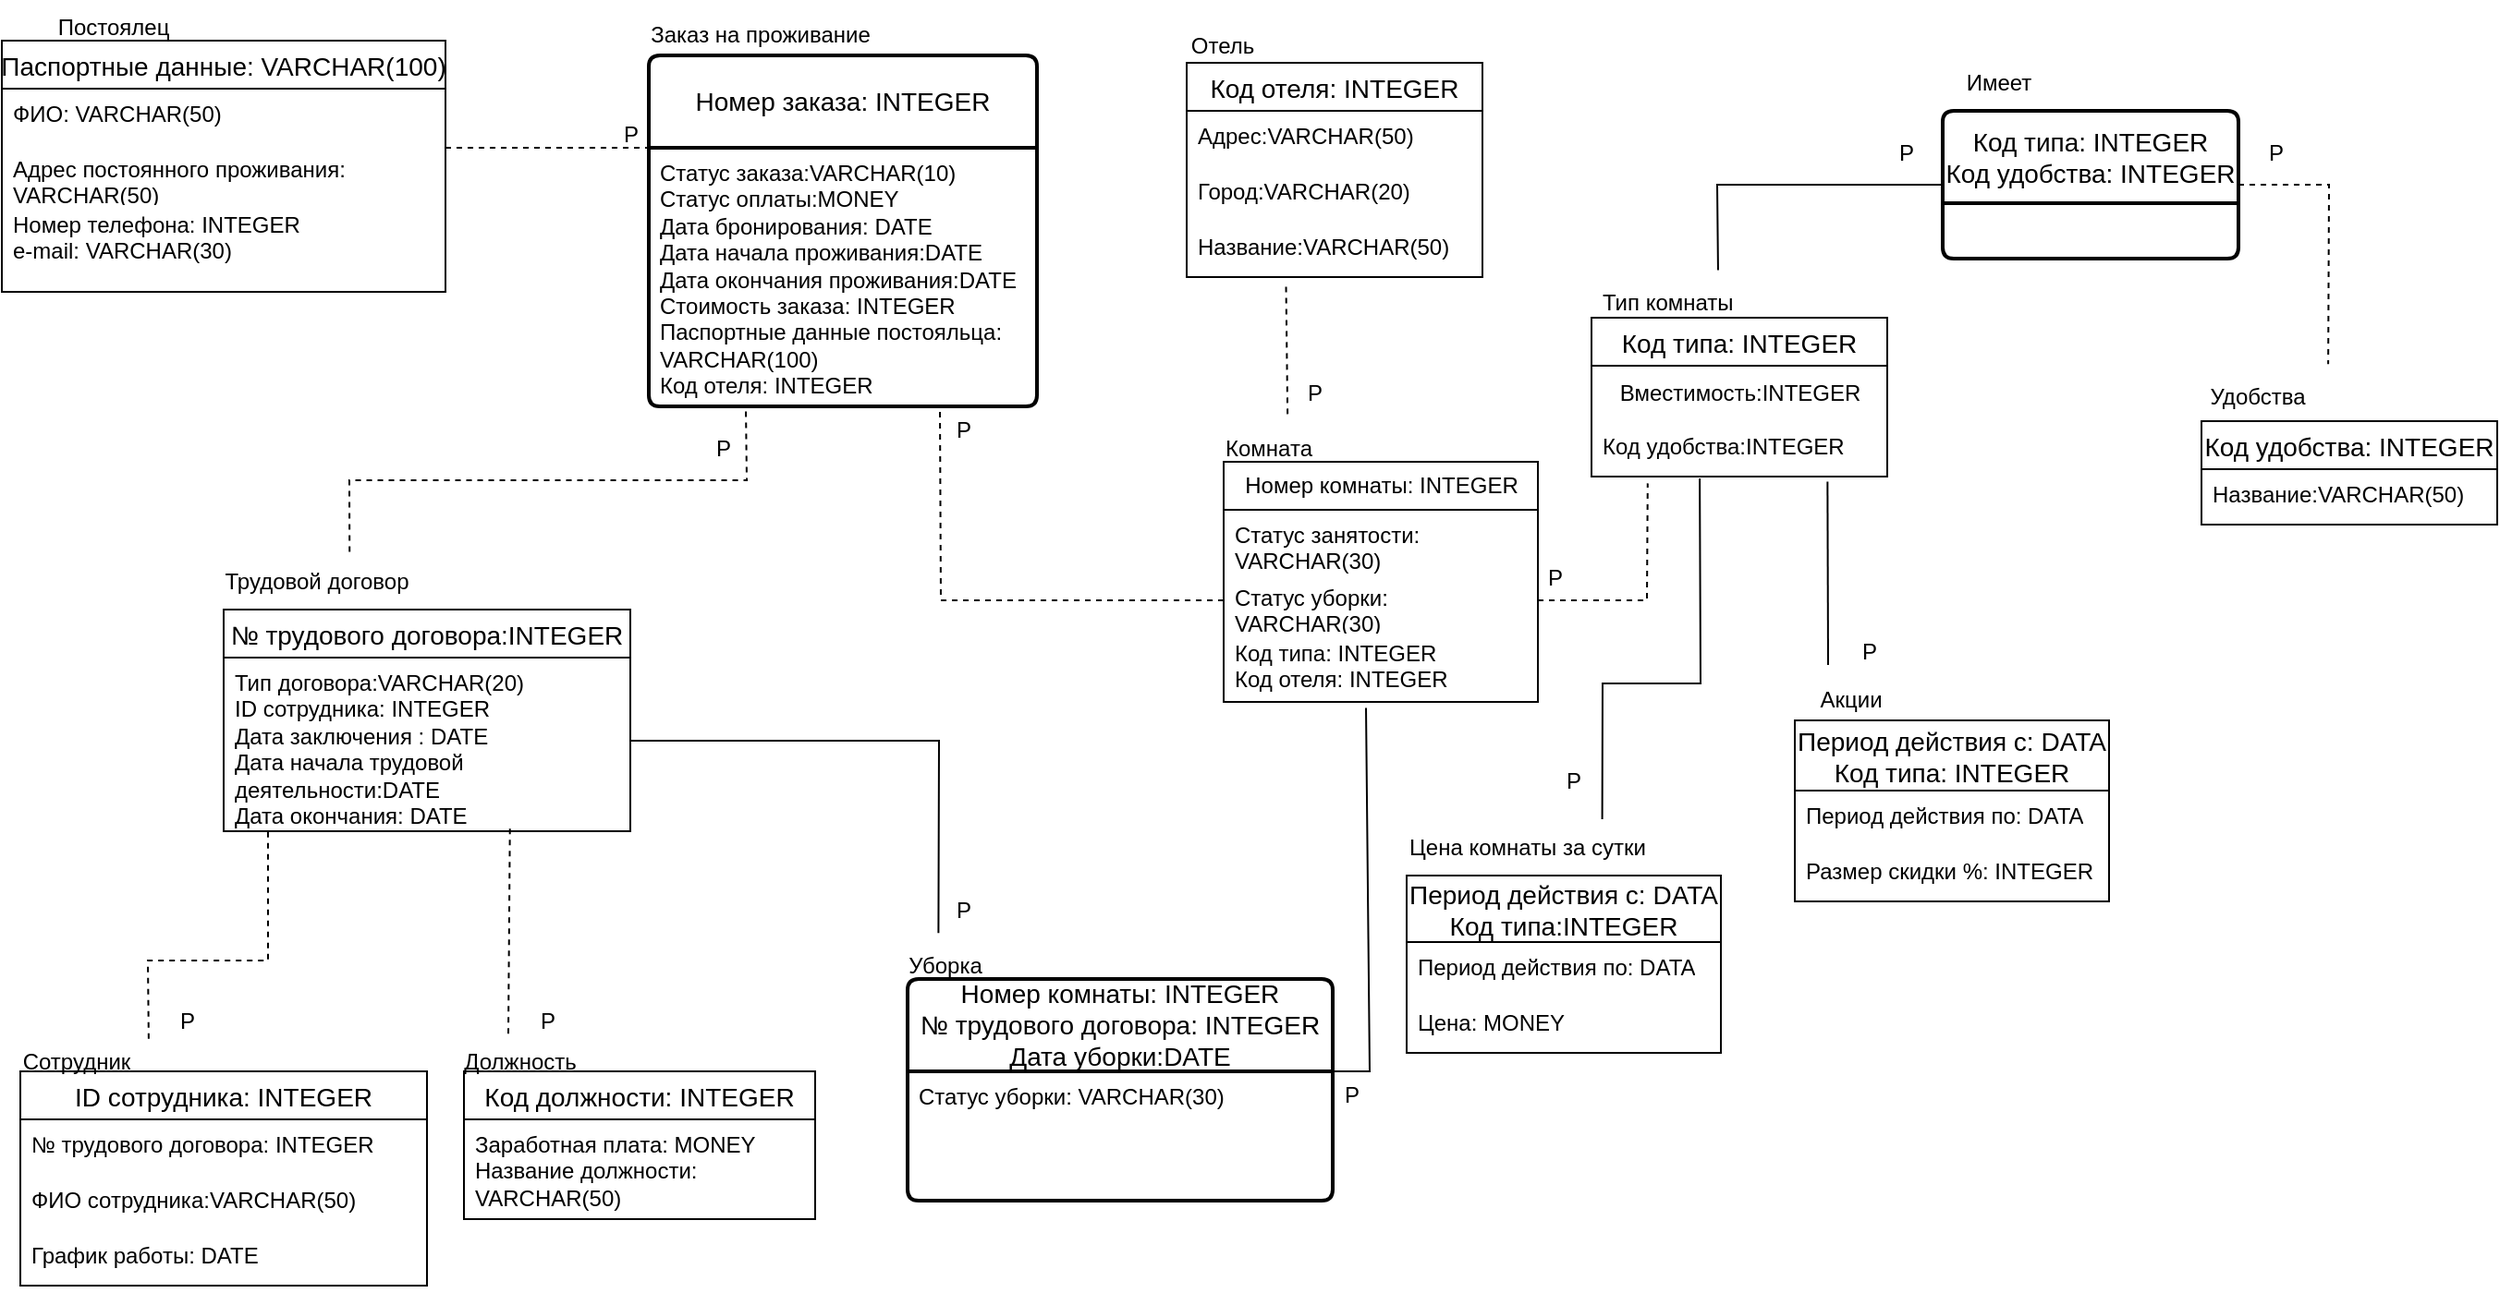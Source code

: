 <mxfile version="21.2.9" type="device">
  <diagram id="R2lEEEUBdFMjLlhIrx00" name="Page-1">
    <mxGraphModel dx="1360" dy="383" grid="1" gridSize="10" guides="1" tooltips="1" connect="1" arrows="1" fold="1" page="1" pageScale="1" pageWidth="850" pageHeight="1100" math="0" shadow="0" extFonts="Permanent Marker^https://fonts.googleapis.com/css?family=Permanent+Marker">
      <root>
        <mxCell id="0" />
        <mxCell id="1" parent="0" />
        <mxCell id="gey9uSk7gB1mmRgLc3oB-6" value="Паспортные данные: VARCHAR(100)" style="swimlane;fontStyle=0;childLayout=stackLayout;horizontal=1;startSize=26;horizontalStack=0;resizeParent=1;resizeParentMax=0;resizeLast=0;collapsible=1;marginBottom=0;align=center;fontSize=14;" parent="1" vertex="1">
          <mxGeometry x="-840" y="62" width="240" height="136" as="geometry" />
        </mxCell>
        <mxCell id="gey9uSk7gB1mmRgLc3oB-7" value="ФИО: VARCHAR(50)" style="text;strokeColor=none;fillColor=none;spacingLeft=4;spacingRight=4;overflow=hidden;rotatable=0;points=[[0,0.5],[1,0.5]];portConstraint=eastwest;fontSize=12;whiteSpace=wrap;html=1;" parent="gey9uSk7gB1mmRgLc3oB-6" vertex="1">
          <mxGeometry y="26" width="240" height="30" as="geometry" />
        </mxCell>
        <mxCell id="gey9uSk7gB1mmRgLc3oB-8" value="Адрес постоянного проживания: VARCHAR(50)" style="text;strokeColor=none;fillColor=none;spacingLeft=4;spacingRight=4;overflow=hidden;rotatable=0;points=[[0,0.5],[1,0.5]];portConstraint=eastwest;fontSize=12;whiteSpace=wrap;html=1;" parent="gey9uSk7gB1mmRgLc3oB-6" vertex="1">
          <mxGeometry y="56" width="240" height="30" as="geometry" />
        </mxCell>
        <mxCell id="gey9uSk7gB1mmRgLc3oB-9" value="Номер телефона: INTEGER&lt;br&gt;e-mail: VARCHAR(30)" style="text;strokeColor=none;fillColor=none;spacingLeft=4;spacingRight=4;overflow=hidden;rotatable=0;points=[[0,0.5],[1,0.5]];portConstraint=eastwest;fontSize=12;whiteSpace=wrap;html=1;" parent="gey9uSk7gB1mmRgLc3oB-6" vertex="1">
          <mxGeometry y="86" width="240" height="50" as="geometry" />
        </mxCell>
        <mxCell id="gey9uSk7gB1mmRgLc3oB-10" value="Постоялец" style="text;html=1;align=center;verticalAlign=middle;resizable=0;points=[];autosize=1;strokeColor=none;fillColor=none;" parent="1" vertex="1">
          <mxGeometry x="-820" y="40" width="80" height="30" as="geometry" />
        </mxCell>
        <mxCell id="gey9uSk7gB1mmRgLc3oB-11" value="Код отеля: INTEGER" style="swimlane;fontStyle=0;childLayout=stackLayout;horizontal=1;startSize=26;horizontalStack=0;resizeParent=1;resizeParentMax=0;resizeLast=0;collapsible=1;marginBottom=0;align=center;fontSize=14;" parent="1" vertex="1">
          <mxGeometry x="-199" y="74" width="160" height="116" as="geometry" />
        </mxCell>
        <mxCell id="gey9uSk7gB1mmRgLc3oB-12" value="Адрес:VARCHAR(50)" style="text;strokeColor=none;fillColor=none;spacingLeft=4;spacingRight=4;overflow=hidden;rotatable=0;points=[[0,0.5],[1,0.5]];portConstraint=eastwest;fontSize=12;whiteSpace=wrap;html=1;" parent="gey9uSk7gB1mmRgLc3oB-11" vertex="1">
          <mxGeometry y="26" width="160" height="30" as="geometry" />
        </mxCell>
        <mxCell id="gey9uSk7gB1mmRgLc3oB-13" value="Город:VARCHAR(20)" style="text;strokeColor=none;fillColor=none;spacingLeft=4;spacingRight=4;overflow=hidden;rotatable=0;points=[[0,0.5],[1,0.5]];portConstraint=eastwest;fontSize=12;whiteSpace=wrap;html=1;" parent="gey9uSk7gB1mmRgLc3oB-11" vertex="1">
          <mxGeometry y="56" width="160" height="30" as="geometry" />
        </mxCell>
        <mxCell id="gey9uSk7gB1mmRgLc3oB-14" value="Название:VARCHAR(50)" style="text;strokeColor=none;fillColor=none;spacingLeft=4;spacingRight=4;overflow=hidden;rotatable=0;points=[[0,0.5],[1,0.5]];portConstraint=eastwest;fontSize=12;whiteSpace=wrap;html=1;" parent="gey9uSk7gB1mmRgLc3oB-11" vertex="1">
          <mxGeometry y="86" width="160" height="30" as="geometry" />
        </mxCell>
        <mxCell id="gey9uSk7gB1mmRgLc3oB-15" value="Номер заказа: INTEGER" style="swimlane;childLayout=stackLayout;horizontal=1;startSize=50;horizontalStack=0;rounded=1;fontSize=14;fontStyle=0;strokeWidth=2;resizeParent=0;resizeLast=1;shadow=0;dashed=0;align=center;arcSize=4;whiteSpace=wrap;html=1;" parent="1" vertex="1">
          <mxGeometry x="-490" y="70" width="210" height="190" as="geometry" />
        </mxCell>
        <mxCell id="gey9uSk7gB1mmRgLc3oB-16" value="Статус заказа:VARCHAR(10)&lt;br&gt;Статус оплаты:MONEY&lt;br&gt;Дата бронирования: DATE&lt;br&gt;Дата начала проживания:DATE&lt;br&gt;Дата окончания проживания:DATE&lt;br&gt;Стоимость заказа: INTEGER&lt;br&gt;Паспортные данные постояльца:&lt;br&gt;VARCHAR(100)&lt;br&gt;Код отеля: INTEGER" style="align=left;strokeColor=none;fillColor=none;spacingLeft=4;fontSize=12;verticalAlign=top;resizable=0;rotatable=0;part=1;html=1;" parent="gey9uSk7gB1mmRgLc3oB-15" vertex="1">
          <mxGeometry y="50" width="210" height="140" as="geometry" />
        </mxCell>
        <mxCell id="gey9uSk7gB1mmRgLc3oB-17" value="Заказ на проживание" style="text;html=1;align=center;verticalAlign=middle;resizable=0;points=[];autosize=1;strokeColor=none;fillColor=none;" parent="1" vertex="1">
          <mxGeometry x="-500" y="44" width="140" height="30" as="geometry" />
        </mxCell>
        <mxCell id="gey9uSk7gB1mmRgLc3oB-18" value="Отель" style="text;html=1;align=center;verticalAlign=middle;resizable=0;points=[];autosize=1;strokeColor=none;fillColor=none;" parent="1" vertex="1">
          <mxGeometry x="-210" y="50" width="60" height="30" as="geometry" />
        </mxCell>
        <mxCell id="gey9uSk7gB1mmRgLc3oB-19" value="№ трудового договора:INTEGER" style="swimlane;fontStyle=0;childLayout=stackLayout;horizontal=1;startSize=26;horizontalStack=0;resizeParent=1;resizeParentMax=0;resizeLast=0;collapsible=1;marginBottom=0;align=center;fontSize=14;" parent="1" vertex="1">
          <mxGeometry x="-720" y="370" width="220" height="120" as="geometry" />
        </mxCell>
        <mxCell id="gey9uSk7gB1mmRgLc3oB-20" value="Тип договора:VARCHAR(20)&lt;br&gt;ID сотрудника:&amp;nbsp;INTEGER&lt;br&gt;Дата заключения : DATE&lt;br&gt;Дата начала трудовой деятельности:DATE&lt;br&gt;Дата окончания: DATE" style="text;strokeColor=none;fillColor=none;spacingLeft=4;spacingRight=4;overflow=hidden;rotatable=0;points=[[0,0.5],[1,0.5]];portConstraint=eastwest;fontSize=12;whiteSpace=wrap;html=1;" parent="gey9uSk7gB1mmRgLc3oB-19" vertex="1">
          <mxGeometry y="26" width="220" height="94" as="geometry" />
        </mxCell>
        <mxCell id="gey9uSk7gB1mmRgLc3oB-23" value="Трудовой договор" style="text;html=1;align=center;verticalAlign=middle;resizable=0;points=[];autosize=1;strokeColor=none;fillColor=none;" parent="1" vertex="1">
          <mxGeometry x="-730" y="340" width="120" height="30" as="geometry" />
        </mxCell>
        <mxCell id="gey9uSk7gB1mmRgLc3oB-24" value="Номер комнаты: INTEGER&lt;br&gt;№ трудового договора: INTEGER&lt;br&gt;Дата уборки:DATE" style="swimlane;childLayout=stackLayout;horizontal=1;startSize=50;horizontalStack=0;rounded=1;fontSize=14;fontStyle=0;strokeWidth=2;resizeParent=0;resizeLast=1;shadow=0;dashed=0;align=center;arcSize=4;whiteSpace=wrap;html=1;" parent="1" vertex="1">
          <mxGeometry x="-350" y="570" width="230" height="120" as="geometry" />
        </mxCell>
        <mxCell id="gey9uSk7gB1mmRgLc3oB-25" value="Статус уборки:&amp;nbsp;VARCHAR(30)" style="align=left;strokeColor=none;fillColor=none;spacingLeft=4;fontSize=12;verticalAlign=top;resizable=0;rotatable=0;part=1;html=1;" parent="gey9uSk7gB1mmRgLc3oB-24" vertex="1">
          <mxGeometry y="50" width="230" height="70" as="geometry" />
        </mxCell>
        <mxCell id="gey9uSk7gB1mmRgLc3oB-26" value="Уборка" style="text;html=1;align=center;verticalAlign=middle;resizable=0;points=[];autosize=1;strokeColor=none;fillColor=none;" parent="1" vertex="1">
          <mxGeometry x="-360" y="548" width="60" height="30" as="geometry" />
        </mxCell>
        <mxCell id="gey9uSk7gB1mmRgLc3oB-27" value="Номер комнаты: INTEGER" style="swimlane;fontStyle=0;childLayout=stackLayout;horizontal=1;startSize=26;fillColor=none;horizontalStack=0;resizeParent=1;resizeParentMax=0;resizeLast=0;collapsible=1;marginBottom=0;html=1;" parent="1" vertex="1">
          <mxGeometry x="-179" y="290" width="170" height="130" as="geometry" />
        </mxCell>
        <mxCell id="gey9uSk7gB1mmRgLc3oB-28" value="Статус занятости: VARCHAR(30)" style="text;strokeColor=none;fillColor=none;align=left;verticalAlign=top;spacingLeft=4;spacingRight=4;overflow=hidden;rotatable=0;points=[[0,0.5],[1,0.5]];portConstraint=eastwest;whiteSpace=wrap;html=1;" parent="gey9uSk7gB1mmRgLc3oB-27" vertex="1">
          <mxGeometry y="26" width="170" height="34" as="geometry" />
        </mxCell>
        <mxCell id="gey9uSk7gB1mmRgLc3oB-29" value="Статус уборки: VARCHAR(30)" style="text;strokeColor=none;fillColor=none;align=left;verticalAlign=top;spacingLeft=4;spacingRight=4;overflow=hidden;rotatable=0;points=[[0,0.5],[1,0.5]];portConstraint=eastwest;whiteSpace=wrap;html=1;" parent="gey9uSk7gB1mmRgLc3oB-27" vertex="1">
          <mxGeometry y="60" width="170" height="30" as="geometry" />
        </mxCell>
        <mxCell id="gey9uSk7gB1mmRgLc3oB-30" value="Код типа: INTEGER&lt;br&gt;Код отеля: INTEGER" style="text;strokeColor=none;fillColor=none;align=left;verticalAlign=top;spacingLeft=4;spacingRight=4;overflow=hidden;rotatable=0;points=[[0,0.5],[1,0.5]];portConstraint=eastwest;whiteSpace=wrap;html=1;" parent="gey9uSk7gB1mmRgLc3oB-27" vertex="1">
          <mxGeometry y="90" width="170" height="40" as="geometry" />
        </mxCell>
        <mxCell id="gey9uSk7gB1mmRgLc3oB-31" value="Комната" style="text;html=1;align=center;verticalAlign=middle;resizable=0;points=[];autosize=1;strokeColor=none;fillColor=none;" parent="1" vertex="1">
          <mxGeometry x="-190" y="268" width="70" height="30" as="geometry" />
        </mxCell>
        <mxCell id="gey9uSk7gB1mmRgLc3oB-43" value="" style="endArrow=none;html=1;rounded=0;exitX=1;exitY=0;exitDx=0;exitDy=0;entryX=0.453;entryY=1.082;entryDx=0;entryDy=0;entryPerimeter=0;" parent="1" source="gey9uSk7gB1mmRgLc3oB-25" target="gey9uSk7gB1mmRgLc3oB-30" edge="1">
          <mxGeometry relative="1" as="geometry">
            <mxPoint x="-320" y="500" as="sourcePoint" />
            <mxPoint x="-160" y="500" as="targetPoint" />
            <Array as="points">
              <mxPoint x="-100" y="620" />
            </Array>
          </mxGeometry>
        </mxCell>
        <mxCell id="gey9uSk7gB1mmRgLc3oB-44" value="ID сотрудника: INTEGER" style="swimlane;fontStyle=0;childLayout=stackLayout;horizontal=1;startSize=26;horizontalStack=0;resizeParent=1;resizeParentMax=0;resizeLast=0;collapsible=1;marginBottom=0;align=center;fontSize=14;" parent="1" vertex="1">
          <mxGeometry x="-830" y="620" width="220" height="116" as="geometry" />
        </mxCell>
        <mxCell id="gey9uSk7gB1mmRgLc3oB-45" value="№ трудового договора: INTEGER&amp;nbsp;" style="text;strokeColor=none;fillColor=none;spacingLeft=4;spacingRight=4;overflow=hidden;rotatable=0;points=[[0,0.5],[1,0.5]];portConstraint=eastwest;fontSize=12;whiteSpace=wrap;html=1;" parent="gey9uSk7gB1mmRgLc3oB-44" vertex="1">
          <mxGeometry y="26" width="220" height="30" as="geometry" />
        </mxCell>
        <mxCell id="gey9uSk7gB1mmRgLc3oB-46" value="ФИО сотрудника:VARCHAR(50)" style="text;strokeColor=none;fillColor=none;spacingLeft=4;spacingRight=4;overflow=hidden;rotatable=0;points=[[0,0.5],[1,0.5]];portConstraint=eastwest;fontSize=12;whiteSpace=wrap;html=1;" parent="gey9uSk7gB1mmRgLc3oB-44" vertex="1">
          <mxGeometry y="56" width="220" height="30" as="geometry" />
        </mxCell>
        <mxCell id="gey9uSk7gB1mmRgLc3oB-47" value="График работы: DATE" style="text;strokeColor=none;fillColor=none;spacingLeft=4;spacingRight=4;overflow=hidden;rotatable=0;points=[[0,0.5],[1,0.5]];portConstraint=eastwest;fontSize=12;whiteSpace=wrap;html=1;" parent="gey9uSk7gB1mmRgLc3oB-44" vertex="1">
          <mxGeometry y="86" width="220" height="30" as="geometry" />
        </mxCell>
        <mxCell id="gey9uSk7gB1mmRgLc3oB-48" value="Код должности: INTEGER" style="swimlane;fontStyle=0;childLayout=stackLayout;horizontal=1;startSize=26;horizontalStack=0;resizeParent=1;resizeParentMax=0;resizeLast=0;collapsible=1;marginBottom=0;align=center;fontSize=14;" parent="1" vertex="1">
          <mxGeometry x="-590" y="620" width="190" height="80" as="geometry" />
        </mxCell>
        <mxCell id="gey9uSk7gB1mmRgLc3oB-50" value="Заработная плата: MONEY&lt;br&gt;Название должности: VARCHAR(50)" style="text;strokeColor=none;fillColor=none;spacingLeft=4;spacingRight=4;overflow=hidden;rotatable=0;points=[[0,0.5],[1,0.5]];portConstraint=eastwest;fontSize=12;whiteSpace=wrap;html=1;" parent="gey9uSk7gB1mmRgLc3oB-48" vertex="1">
          <mxGeometry y="26" width="190" height="54" as="geometry" />
        </mxCell>
        <mxCell id="gey9uSk7gB1mmRgLc3oB-52" value="Сотрудник" style="text;html=1;align=center;verticalAlign=middle;resizable=0;points=[];autosize=1;strokeColor=none;fillColor=none;" parent="1" vertex="1">
          <mxGeometry x="-840" y="600" width="80" height="30" as="geometry" />
        </mxCell>
        <mxCell id="gey9uSk7gB1mmRgLc3oB-53" value="Должность" style="text;html=1;align=center;verticalAlign=middle;resizable=0;points=[];autosize=1;strokeColor=none;fillColor=none;" parent="1" vertex="1">
          <mxGeometry x="-600" y="600" width="80" height="30" as="geometry" />
        </mxCell>
        <mxCell id="gey9uSk7gB1mmRgLc3oB-55" value="" style="endArrow=none;html=1;rounded=0;exitX=1;exitY=0.5;exitDx=0;exitDy=0;entryX=0.445;entryY=-0.096;entryDx=0;entryDy=0;entryPerimeter=0;" parent="1" target="gey9uSk7gB1mmRgLc3oB-26" edge="1">
          <mxGeometry relative="1" as="geometry">
            <mxPoint x="-500.0" y="441" as="sourcePoint" />
            <mxPoint x="-140" y="480" as="targetPoint" />
            <Array as="points">
              <mxPoint x="-333" y="441" />
            </Array>
          </mxGeometry>
        </mxCell>
        <mxCell id="gey9uSk7gB1mmRgLc3oB-56" value="" style="endArrow=none;dashed=1;html=1;rounded=0;exitX=0.993;exitY=0.08;exitDx=0;exitDy=0;exitPerimeter=0;entryX=0.109;entryY=1.122;entryDx=0;entryDy=0;entryPerimeter=0;" parent="1" source="gey9uSk7gB1mmRgLc3oB-52" edge="1">
          <mxGeometry width="50" height="50" relative="1" as="geometry">
            <mxPoint x="-330" y="540" as="sourcePoint" />
            <mxPoint x="-696.02" y="489.66" as="targetPoint" />
            <Array as="points">
              <mxPoint x="-761" y="560" />
              <mxPoint x="-696" y="560" />
            </Array>
          </mxGeometry>
        </mxCell>
        <mxCell id="gey9uSk7gB1mmRgLc3oB-57" value="" style="endArrow=none;dashed=1;html=1;rounded=0;exitX=0.425;exitY=-0.011;exitDx=0;exitDy=0;exitPerimeter=0;entryX=0.704;entryY=1.001;entryDx=0;entryDy=0;entryPerimeter=0;" parent="1" source="gey9uSk7gB1mmRgLc3oB-53" edge="1">
          <mxGeometry width="50" height="50" relative="1" as="geometry">
            <mxPoint x="-330" y="540" as="sourcePoint" />
            <mxPoint x="-565.12" y="486.03" as="targetPoint" />
          </mxGeometry>
        </mxCell>
        <mxCell id="gey9uSk7gB1mmRgLc3oB-58" value="Код типа: INTEGER&lt;br&gt;Код удобства: INTEGER" style="swimlane;childLayout=stackLayout;horizontal=1;startSize=50;horizontalStack=0;rounded=1;fontSize=14;fontStyle=0;strokeWidth=2;resizeParent=0;resizeLast=1;shadow=0;dashed=0;align=center;arcSize=4;whiteSpace=wrap;html=1;" parent="1" vertex="1">
          <mxGeometry x="210" y="100" width="160" height="80" as="geometry" />
        </mxCell>
        <mxCell id="gey9uSk7gB1mmRgLc3oB-60" value="Имеет" style="text;html=1;align=center;verticalAlign=middle;resizable=0;points=[];autosize=1;strokeColor=none;fillColor=none;" parent="1" vertex="1">
          <mxGeometry x="160" y="70" width="160" height="30" as="geometry" />
        </mxCell>
        <mxCell id="gey9uSk7gB1mmRgLc3oB-61" value="Код типа: INTEGER" style="swimlane;fontStyle=0;childLayout=stackLayout;horizontal=1;startSize=26;horizontalStack=0;resizeParent=1;resizeParentMax=0;resizeLast=0;collapsible=1;marginBottom=0;align=center;fontSize=14;" parent="1" vertex="1">
          <mxGeometry x="20" y="212" width="160" height="86" as="geometry" />
        </mxCell>
        <mxCell id="gey9uSk7gB1mmRgLc3oB-65" value="Вместимость:INTEGER" style="text;html=1;align=center;verticalAlign=middle;resizable=0;points=[];autosize=1;strokeColor=none;fillColor=none;" parent="gey9uSk7gB1mmRgLc3oB-61" vertex="1">
          <mxGeometry y="26" width="160" height="30" as="geometry" />
        </mxCell>
        <mxCell id="gey9uSk7gB1mmRgLc3oB-63" value="Код удобства:INTEGER" style="text;strokeColor=none;fillColor=none;spacingLeft=4;spacingRight=4;overflow=hidden;rotatable=0;points=[[0,0.5],[1,0.5]];portConstraint=eastwest;fontSize=12;whiteSpace=wrap;html=1;" parent="gey9uSk7gB1mmRgLc3oB-61" vertex="1">
          <mxGeometry y="56" width="160" height="30" as="geometry" />
        </mxCell>
        <mxCell id="gey9uSk7gB1mmRgLc3oB-62" value="Тип комнаты" style="text;strokeColor=none;fillColor=none;spacingLeft=4;spacingRight=4;overflow=hidden;rotatable=0;points=[[0,0.5],[1,0.5]];portConstraint=eastwest;fontSize=12;whiteSpace=wrap;html=1;" parent="1" vertex="1">
          <mxGeometry x="20" y="190" width="160" height="30" as="geometry" />
        </mxCell>
        <mxCell id="gey9uSk7gB1mmRgLc3oB-66" value="Период действия с: DATA&#xa;Код типа:INTEGER" style="swimlane;fontStyle=0;childLayout=stackLayout;horizontal=1;startSize=36;horizontalStack=0;resizeParent=1;resizeParentMax=0;resizeLast=0;collapsible=1;marginBottom=0;align=center;fontSize=14;" parent="1" vertex="1">
          <mxGeometry x="-80" y="514" width="170" height="96" as="geometry" />
        </mxCell>
        <mxCell id="gey9uSk7gB1mmRgLc3oB-67" value="Период действия по: DATA" style="text;strokeColor=none;fillColor=none;spacingLeft=4;spacingRight=4;overflow=hidden;rotatable=0;points=[[0,0.5],[1,0.5]];portConstraint=eastwest;fontSize=12;whiteSpace=wrap;html=1;" parent="gey9uSk7gB1mmRgLc3oB-66" vertex="1">
          <mxGeometry y="36" width="170" height="30" as="geometry" />
        </mxCell>
        <mxCell id="gey9uSk7gB1mmRgLc3oB-68" value="Цена: MONEY" style="text;strokeColor=none;fillColor=none;spacingLeft=4;spacingRight=4;overflow=hidden;rotatable=0;points=[[0,0.5],[1,0.5]];portConstraint=eastwest;fontSize=12;whiteSpace=wrap;html=1;" parent="gey9uSk7gB1mmRgLc3oB-66" vertex="1">
          <mxGeometry y="66" width="170" height="30" as="geometry" />
        </mxCell>
        <mxCell id="gey9uSk7gB1mmRgLc3oB-70" value="Период действия с: DATA&#xa;Код типа: INTEGER" style="swimlane;fontStyle=0;childLayout=stackLayout;horizontal=1;startSize=38;horizontalStack=0;resizeParent=1;resizeParentMax=0;resizeLast=0;collapsible=1;marginBottom=0;align=center;fontSize=14;" parent="1" vertex="1">
          <mxGeometry x="130" y="430" width="170" height="98" as="geometry" />
        </mxCell>
        <mxCell id="gey9uSk7gB1mmRgLc3oB-71" value="Период действия по: DATA" style="text;strokeColor=none;fillColor=none;spacingLeft=4;spacingRight=4;overflow=hidden;rotatable=0;points=[[0,0.5],[1,0.5]];portConstraint=eastwest;fontSize=12;whiteSpace=wrap;html=1;" parent="gey9uSk7gB1mmRgLc3oB-70" vertex="1">
          <mxGeometry y="38" width="170" height="30" as="geometry" />
        </mxCell>
        <mxCell id="gey9uSk7gB1mmRgLc3oB-72" value="Размер скидки %: INTEGER" style="text;strokeColor=none;fillColor=none;spacingLeft=4;spacingRight=4;overflow=hidden;rotatable=0;points=[[0,0.5],[1,0.5]];portConstraint=eastwest;fontSize=12;whiteSpace=wrap;html=1;" parent="gey9uSk7gB1mmRgLc3oB-70" vertex="1">
          <mxGeometry y="68" width="170" height="30" as="geometry" />
        </mxCell>
        <mxCell id="gey9uSk7gB1mmRgLc3oB-74" value="Цена комнаты за сутки" style="text;html=1;align=center;verticalAlign=middle;resizable=0;points=[];autosize=1;strokeColor=none;fillColor=none;" parent="1" vertex="1">
          <mxGeometry x="-90" y="484" width="150" height="30" as="geometry" />
        </mxCell>
        <mxCell id="gey9uSk7gB1mmRgLc3oB-75" value="Акции" style="text;html=1;align=center;verticalAlign=middle;resizable=0;points=[];autosize=1;strokeColor=none;fillColor=none;" parent="1" vertex="1">
          <mxGeometry x="130" y="404" width="60" height="30" as="geometry" />
        </mxCell>
        <mxCell id="gey9uSk7gB1mmRgLc3oB-76" value="Код удобства: INTEGER" style="swimlane;fontStyle=0;childLayout=stackLayout;horizontal=1;startSize=26;horizontalStack=0;resizeParent=1;resizeParentMax=0;resizeLast=0;collapsible=1;marginBottom=0;align=center;fontSize=14;" parent="1" vertex="1">
          <mxGeometry x="350" y="268" width="160" height="56" as="geometry" />
        </mxCell>
        <mxCell id="gey9uSk7gB1mmRgLc3oB-77" value="Название:VARCHAR(50)" style="text;strokeColor=none;fillColor=none;spacingLeft=4;spacingRight=4;overflow=hidden;rotatable=0;points=[[0,0.5],[1,0.5]];portConstraint=eastwest;fontSize=12;whiteSpace=wrap;html=1;" parent="gey9uSk7gB1mmRgLc3oB-76" vertex="1">
          <mxGeometry y="26" width="160" height="30" as="geometry" />
        </mxCell>
        <mxCell id="gey9uSk7gB1mmRgLc3oB-80" value="Удобства" style="text;html=1;align=center;verticalAlign=middle;resizable=0;points=[];autosize=1;strokeColor=none;fillColor=none;" parent="1" vertex="1">
          <mxGeometry x="340" y="240" width="80" height="30" as="geometry" />
        </mxCell>
        <mxCell id="gey9uSk7gB1mmRgLc3oB-92" value="" style="endArrow=none;dashed=1;html=1;rounded=0;entryX=0;entryY=0;entryDx=0;entryDy=0;" parent="1" target="gey9uSk7gB1mmRgLc3oB-16" edge="1">
          <mxGeometry width="50" height="50" relative="1" as="geometry">
            <mxPoint x="-600" y="120" as="sourcePoint" />
            <mxPoint x="-320" y="320" as="targetPoint" />
          </mxGeometry>
        </mxCell>
        <mxCell id="gey9uSk7gB1mmRgLc3oB-93" value="" style="endArrow=none;dashed=1;html=1;rounded=0;entryX=0.75;entryY=1;entryDx=0;entryDy=0;exitX=0;exitY=0.5;exitDx=0;exitDy=0;" parent="1" source="gey9uSk7gB1mmRgLc3oB-29" target="gey9uSk7gB1mmRgLc3oB-16" edge="1">
          <mxGeometry width="50" height="50" relative="1" as="geometry">
            <mxPoint x="-370" y="370" as="sourcePoint" />
            <mxPoint x="-320" y="320" as="targetPoint" />
            <Array as="points">
              <mxPoint x="-332" y="365" />
            </Array>
          </mxGeometry>
        </mxCell>
        <mxCell id="gey9uSk7gB1mmRgLc3oB-94" value="" style="endArrow=none;dashed=1;html=1;rounded=0;exitX=0.651;exitY=-0.127;exitDx=0;exitDy=0;exitPerimeter=0;entryX=0.336;entryY=1.17;entryDx=0;entryDy=0;entryPerimeter=0;" parent="1" source="gey9uSk7gB1mmRgLc3oB-31" target="gey9uSk7gB1mmRgLc3oB-14" edge="1">
          <mxGeometry width="50" height="50" relative="1" as="geometry">
            <mxPoint x="-120" y="370" as="sourcePoint" />
            <mxPoint x="-70" y="320" as="targetPoint" />
          </mxGeometry>
        </mxCell>
        <mxCell id="gey9uSk7gB1mmRgLc3oB-95" value="" style="endArrow=none;dashed=1;html=1;rounded=0;entryX=0.19;entryY=1.123;entryDx=0;entryDy=0;entryPerimeter=0;exitX=1;exitY=0.5;exitDx=0;exitDy=0;" parent="1" source="gey9uSk7gB1mmRgLc3oB-29" target="gey9uSk7gB1mmRgLc3oB-63" edge="1">
          <mxGeometry width="50" height="50" relative="1" as="geometry">
            <mxPoint x="-80" y="420" as="sourcePoint" />
            <mxPoint x="-30" y="370" as="targetPoint" />
            <Array as="points">
              <mxPoint x="50" y="365" />
            </Array>
          </mxGeometry>
        </mxCell>
        <mxCell id="gey9uSk7gB1mmRgLc3oB-96" value="" style="endArrow=none;html=1;rounded=0;entryX=0.798;entryY=1.093;entryDx=0;entryDy=0;entryPerimeter=0;" parent="1" target="gey9uSk7gB1mmRgLc3oB-63" edge="1">
          <mxGeometry width="50" height="50" relative="1" as="geometry">
            <mxPoint x="148" y="400" as="sourcePoint" />
            <mxPoint x="-30" y="370" as="targetPoint" />
          </mxGeometry>
        </mxCell>
        <mxCell id="gey9uSk7gB1mmRgLc3oB-97" value="" style="endArrow=none;html=1;rounded=0;entryX=0.366;entryY=1.033;entryDx=0;entryDy=0;entryPerimeter=0;exitX=0.772;exitY=-0.016;exitDx=0;exitDy=0;exitPerimeter=0;" parent="1" source="gey9uSk7gB1mmRgLc3oB-74" target="gey9uSk7gB1mmRgLc3oB-63" edge="1">
          <mxGeometry width="50" height="50" relative="1" as="geometry">
            <mxPoint x="-80" y="420" as="sourcePoint" />
            <mxPoint x="-30" y="370" as="targetPoint" />
            <Array as="points">
              <mxPoint x="26" y="410" />
              <mxPoint x="79" y="410" />
            </Array>
          </mxGeometry>
        </mxCell>
        <mxCell id="gey9uSk7gB1mmRgLc3oB-98" value="" style="endArrow=none;html=1;rounded=0;entryX=0.428;entryY=-0.125;entryDx=0;entryDy=0;entryPerimeter=0;exitX=0;exitY=0.5;exitDx=0;exitDy=0;" parent="1" source="gey9uSk7gB1mmRgLc3oB-58" target="gey9uSk7gB1mmRgLc3oB-62" edge="1">
          <mxGeometry width="50" height="50" relative="1" as="geometry">
            <mxPoint x="-80" y="420" as="sourcePoint" />
            <mxPoint x="-30" y="370" as="targetPoint" />
            <Array as="points">
              <mxPoint x="88" y="140" />
            </Array>
          </mxGeometry>
        </mxCell>
        <mxCell id="gey9uSk7gB1mmRgLc3oB-100" value="" style="endArrow=none;dashed=1;html=1;rounded=0;entryX=0.982;entryY=-0.095;entryDx=0;entryDy=0;entryPerimeter=0;exitX=1;exitY=0.5;exitDx=0;exitDy=0;" parent="1" source="gey9uSk7gB1mmRgLc3oB-58" target="gey9uSk7gB1mmRgLc3oB-80" edge="1">
          <mxGeometry width="50" height="50" relative="1" as="geometry">
            <mxPoint x="-80" y="420" as="sourcePoint" />
            <mxPoint x="-30" y="370" as="targetPoint" />
            <Array as="points">
              <mxPoint x="419" y="140" />
            </Array>
          </mxGeometry>
        </mxCell>
        <mxCell id="gey9uSk7gB1mmRgLc3oB-101" value="P" style="text;html=1;align=center;verticalAlign=middle;resizable=0;points=[];autosize=1;strokeColor=none;fillColor=none;" parent="1" vertex="1">
          <mxGeometry x="-145" y="238" width="30" height="30" as="geometry" />
        </mxCell>
        <mxCell id="gey9uSk7gB1mmRgLc3oB-102" value="P" style="text;html=1;align=center;verticalAlign=middle;resizable=0;points=[];autosize=1;strokeColor=none;fillColor=none;" parent="1" vertex="1">
          <mxGeometry x="-560" y="578" width="30" height="30" as="geometry" />
        </mxCell>
        <mxCell id="gey9uSk7gB1mmRgLc3oB-103" value="P" style="text;html=1;align=center;verticalAlign=middle;resizable=0;points=[];autosize=1;strokeColor=none;fillColor=none;" parent="1" vertex="1">
          <mxGeometry x="-755" y="578" width="30" height="30" as="geometry" />
        </mxCell>
        <mxCell id="gey9uSk7gB1mmRgLc3oB-104" value="P" style="text;html=1;align=center;verticalAlign=middle;resizable=0;points=[];autosize=1;strokeColor=none;fillColor=none;" parent="1" vertex="1">
          <mxGeometry x="-15" y="338" width="30" height="30" as="geometry" />
        </mxCell>
        <mxCell id="gey9uSk7gB1mmRgLc3oB-105" value="P" style="text;html=1;align=center;verticalAlign=middle;resizable=0;points=[];autosize=1;strokeColor=none;fillColor=none;" parent="1" vertex="1">
          <mxGeometry x="-5" y="448" width="30" height="30" as="geometry" />
        </mxCell>
        <mxCell id="gey9uSk7gB1mmRgLc3oB-106" value="P" style="text;html=1;align=center;verticalAlign=middle;resizable=0;points=[];autosize=1;strokeColor=none;fillColor=none;" parent="1" vertex="1">
          <mxGeometry x="155" y="378" width="30" height="30" as="geometry" />
        </mxCell>
        <mxCell id="gey9uSk7gB1mmRgLc3oB-107" value="P" style="text;html=1;align=center;verticalAlign=middle;resizable=0;points=[];autosize=1;strokeColor=none;fillColor=none;" parent="1" vertex="1">
          <mxGeometry x="-515" y="98" width="30" height="30" as="geometry" />
        </mxCell>
        <mxCell id="gey9uSk7gB1mmRgLc3oB-109" value="P" style="text;html=1;align=center;verticalAlign=middle;resizable=0;points=[];autosize=1;strokeColor=none;fillColor=none;" parent="1" vertex="1">
          <mxGeometry x="-335" y="258" width="30" height="30" as="geometry" />
        </mxCell>
        <mxCell id="gey9uSk7gB1mmRgLc3oB-111" value="" style="endArrow=none;dashed=1;html=1;rounded=0;exitX=0.651;exitY=-0.042;exitDx=0;exitDy=0;exitPerimeter=0;entryX=0.25;entryY=1;entryDx=0;entryDy=0;" parent="1" source="gey9uSk7gB1mmRgLc3oB-23" target="gey9uSk7gB1mmRgLc3oB-16" edge="1">
          <mxGeometry width="50" height="50" relative="1" as="geometry">
            <mxPoint x="-200" y="390" as="sourcePoint" />
            <mxPoint x="-150" y="340" as="targetPoint" />
            <Array as="points">
              <mxPoint x="-652" y="300" />
              <mxPoint x="-437" y="300" />
            </Array>
          </mxGeometry>
        </mxCell>
        <mxCell id="gey9uSk7gB1mmRgLc3oB-112" value="P" style="text;html=1;align=center;verticalAlign=middle;resizable=0;points=[];autosize=1;strokeColor=none;fillColor=none;" parent="1" vertex="1">
          <mxGeometry x="-465" y="268" width="30" height="30" as="geometry" />
        </mxCell>
        <mxCell id="gey9uSk7gB1mmRgLc3oB-113" value="P" style="text;html=1;align=center;verticalAlign=middle;resizable=0;points=[];autosize=1;strokeColor=none;fillColor=none;" parent="1" vertex="1">
          <mxGeometry x="-335" y="518" width="30" height="30" as="geometry" />
        </mxCell>
        <mxCell id="gey9uSk7gB1mmRgLc3oB-114" value="P" style="text;html=1;align=center;verticalAlign=middle;resizable=0;points=[];autosize=1;strokeColor=none;fillColor=none;" parent="1" vertex="1">
          <mxGeometry x="-125" y="618" width="30" height="30" as="geometry" />
        </mxCell>
        <mxCell id="gey9uSk7gB1mmRgLc3oB-115" value="P" style="text;html=1;align=center;verticalAlign=middle;resizable=0;points=[];autosize=1;strokeColor=none;fillColor=none;" parent="1" vertex="1">
          <mxGeometry x="175" y="108" width="30" height="30" as="geometry" />
        </mxCell>
        <mxCell id="gey9uSk7gB1mmRgLc3oB-116" value="P" style="text;html=1;align=center;verticalAlign=middle;resizable=0;points=[];autosize=1;strokeColor=none;fillColor=none;" parent="1" vertex="1">
          <mxGeometry x="375" y="108" width="30" height="30" as="geometry" />
        </mxCell>
      </root>
    </mxGraphModel>
  </diagram>
</mxfile>
